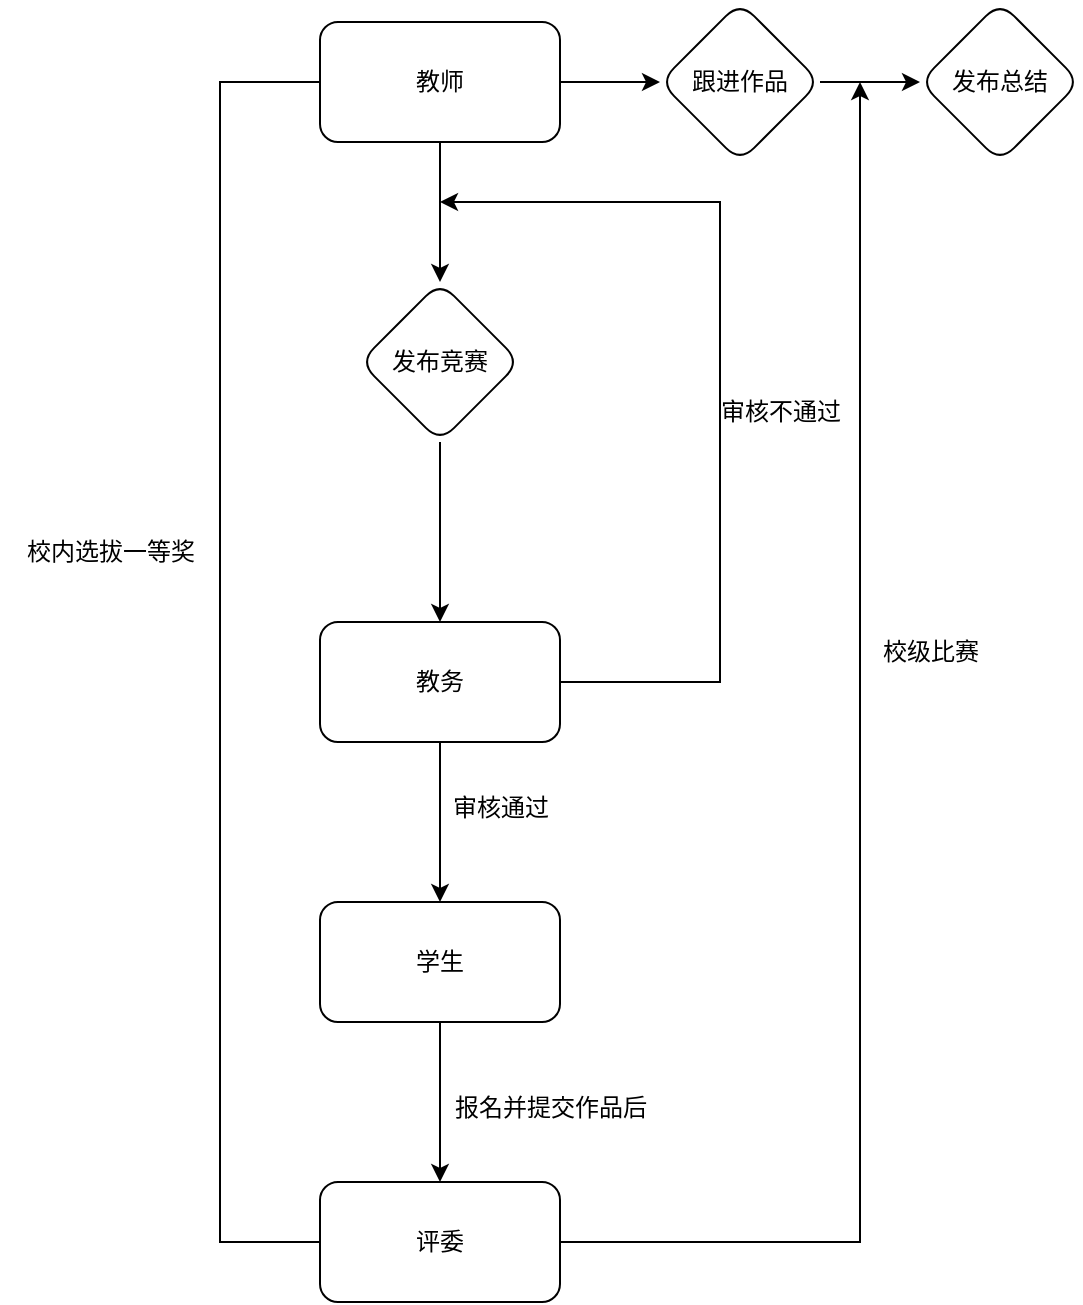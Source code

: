 <mxfile version="27.0.3">
  <diagram name="Page-1" id="agApviVU40cg98gVG8uB">
    <mxGraphModel dx="1335" dy="783" grid="1" gridSize="10" guides="1" tooltips="1" connect="1" arrows="1" fold="1" page="1" pageScale="1" pageWidth="850" pageHeight="1100" math="0" shadow="0">
      <root>
        <mxCell id="0" />
        <mxCell id="1" parent="0" />
        <mxCell id="A5lCRuOng_vAKYaloznR-3" value="" style="edgeStyle=orthogonalEdgeStyle;rounded=0;orthogonalLoop=1;jettySize=auto;html=1;" edge="1" parent="1" source="A5lCRuOng_vAKYaloznR-1" target="A5lCRuOng_vAKYaloznR-2">
          <mxGeometry relative="1" as="geometry" />
        </mxCell>
        <mxCell id="A5lCRuOng_vAKYaloznR-1" value="教师" style="rounded=1;whiteSpace=wrap;html=1;" vertex="1" parent="1">
          <mxGeometry x="290" y="70" width="120" height="60" as="geometry" />
        </mxCell>
        <mxCell id="A5lCRuOng_vAKYaloznR-5" value="" style="edgeStyle=orthogonalEdgeStyle;rounded=0;orthogonalLoop=1;jettySize=auto;html=1;" edge="1" parent="1" source="A5lCRuOng_vAKYaloznR-2" target="A5lCRuOng_vAKYaloznR-4">
          <mxGeometry relative="1" as="geometry" />
        </mxCell>
        <mxCell id="A5lCRuOng_vAKYaloznR-2" value="发布竞赛" style="rhombus;whiteSpace=wrap;html=1;rounded=1;" vertex="1" parent="1">
          <mxGeometry x="310" y="200" width="80" height="80" as="geometry" />
        </mxCell>
        <mxCell id="A5lCRuOng_vAKYaloznR-7" value="" style="edgeStyle=orthogonalEdgeStyle;rounded=0;orthogonalLoop=1;jettySize=auto;html=1;" edge="1" parent="1" source="A5lCRuOng_vAKYaloznR-4" target="A5lCRuOng_vAKYaloznR-6">
          <mxGeometry relative="1" as="geometry" />
        </mxCell>
        <mxCell id="A5lCRuOng_vAKYaloznR-4" value="教务" style="rounded=1;whiteSpace=wrap;html=1;" vertex="1" parent="1">
          <mxGeometry x="290" y="370" width="120" height="60" as="geometry" />
        </mxCell>
        <mxCell id="A5lCRuOng_vAKYaloznR-9" value="" style="edgeStyle=orthogonalEdgeStyle;rounded=0;orthogonalLoop=1;jettySize=auto;html=1;" edge="1" parent="1" source="A5lCRuOng_vAKYaloznR-6" target="A5lCRuOng_vAKYaloznR-8">
          <mxGeometry relative="1" as="geometry" />
        </mxCell>
        <mxCell id="A5lCRuOng_vAKYaloznR-6" value="学生" style="rounded=1;whiteSpace=wrap;html=1;" vertex="1" parent="1">
          <mxGeometry x="290" y="510" width="120" height="60" as="geometry" />
        </mxCell>
        <mxCell id="A5lCRuOng_vAKYaloznR-8" value="评委" style="rounded=1;whiteSpace=wrap;html=1;" vertex="1" parent="1">
          <mxGeometry x="290" y="650" width="120" height="60" as="geometry" />
        </mxCell>
        <mxCell id="A5lCRuOng_vAKYaloznR-10" value="审核通过" style="text;html=1;align=center;verticalAlign=middle;resizable=0;points=[];autosize=1;strokeColor=none;fillColor=none;" vertex="1" parent="1">
          <mxGeometry x="345" y="448" width="70" height="30" as="geometry" />
        </mxCell>
        <mxCell id="A5lCRuOng_vAKYaloznR-11" value="报名并提交作品后" style="text;html=1;align=center;verticalAlign=middle;resizable=0;points=[];autosize=1;strokeColor=none;fillColor=none;" vertex="1" parent="1">
          <mxGeometry x="345" y="598" width="120" height="30" as="geometry" />
        </mxCell>
        <mxCell id="A5lCRuOng_vAKYaloznR-13" value="" style="endArrow=classic;html=1;rounded=0;" edge="1" parent="1">
          <mxGeometry width="50" height="50" relative="1" as="geometry">
            <mxPoint x="410" y="400" as="sourcePoint" />
            <mxPoint x="350" y="160" as="targetPoint" />
            <Array as="points">
              <mxPoint x="490" y="400" />
              <mxPoint x="490" y="160" />
            </Array>
          </mxGeometry>
        </mxCell>
        <mxCell id="A5lCRuOng_vAKYaloznR-14" value="审核不通过" style="text;html=1;align=center;verticalAlign=middle;resizable=0;points=[];autosize=1;strokeColor=none;fillColor=none;" vertex="1" parent="1">
          <mxGeometry x="480" y="250" width="80" height="30" as="geometry" />
        </mxCell>
        <mxCell id="A5lCRuOng_vAKYaloznR-16" value="校内选拔一等奖" style="text;html=1;align=center;verticalAlign=middle;resizable=0;points=[];autosize=1;strokeColor=none;fillColor=none;" vertex="1" parent="1">
          <mxGeometry x="130" y="320" width="110" height="30" as="geometry" />
        </mxCell>
        <mxCell id="A5lCRuOng_vAKYaloznR-18" value="" style="endArrow=none;html=1;rounded=0;exitX=0;exitY=0.5;exitDx=0;exitDy=0;" edge="1" parent="1" source="A5lCRuOng_vAKYaloznR-8">
          <mxGeometry width="50" height="50" relative="1" as="geometry">
            <mxPoint x="250" y="510" as="sourcePoint" />
            <mxPoint x="290" y="100" as="targetPoint" />
            <Array as="points">
              <mxPoint x="240" y="680" />
              <mxPoint x="240" y="100" />
            </Array>
          </mxGeometry>
        </mxCell>
        <mxCell id="A5lCRuOng_vAKYaloznR-21" value="" style="endArrow=classic;html=1;rounded=0;" edge="1" parent="1">
          <mxGeometry width="50" height="50" relative="1" as="geometry">
            <mxPoint x="410" y="100" as="sourcePoint" />
            <mxPoint x="460" y="100" as="targetPoint" />
          </mxGeometry>
        </mxCell>
        <mxCell id="A5lCRuOng_vAKYaloznR-23" value="发布总结" style="rhombus;whiteSpace=wrap;html=1;rounded=1;" vertex="1" parent="1">
          <mxGeometry x="590" y="60" width="80" height="80" as="geometry" />
        </mxCell>
        <mxCell id="A5lCRuOng_vAKYaloznR-24" value="" style="endArrow=classic;html=1;rounded=0;" edge="1" parent="1">
          <mxGeometry width="50" height="50" relative="1" as="geometry">
            <mxPoint x="410" y="680" as="sourcePoint" />
            <mxPoint x="560" y="100" as="targetPoint" />
            <Array as="points">
              <mxPoint x="560" y="680" />
            </Array>
          </mxGeometry>
        </mxCell>
        <mxCell id="A5lCRuOng_vAKYaloznR-25" value="跟进作品" style="rhombus;whiteSpace=wrap;html=1;rounded=1;" vertex="1" parent="1">
          <mxGeometry x="460" y="60" width="80" height="80" as="geometry" />
        </mxCell>
        <mxCell id="A5lCRuOng_vAKYaloznR-26" value="" style="endArrow=classic;html=1;rounded=0;exitX=1;exitY=0.5;exitDx=0;exitDy=0;" edge="1" parent="1" source="A5lCRuOng_vAKYaloznR-25" target="A5lCRuOng_vAKYaloznR-23">
          <mxGeometry width="50" height="50" relative="1" as="geometry">
            <mxPoint x="530" y="110" as="sourcePoint" />
            <mxPoint x="580" y="60" as="targetPoint" />
          </mxGeometry>
        </mxCell>
        <mxCell id="A5lCRuOng_vAKYaloznR-27" value="校级比赛" style="text;html=1;align=center;verticalAlign=middle;resizable=0;points=[];autosize=1;strokeColor=none;fillColor=none;" vertex="1" parent="1">
          <mxGeometry x="560" y="370" width="70" height="30" as="geometry" />
        </mxCell>
      </root>
    </mxGraphModel>
  </diagram>
</mxfile>
